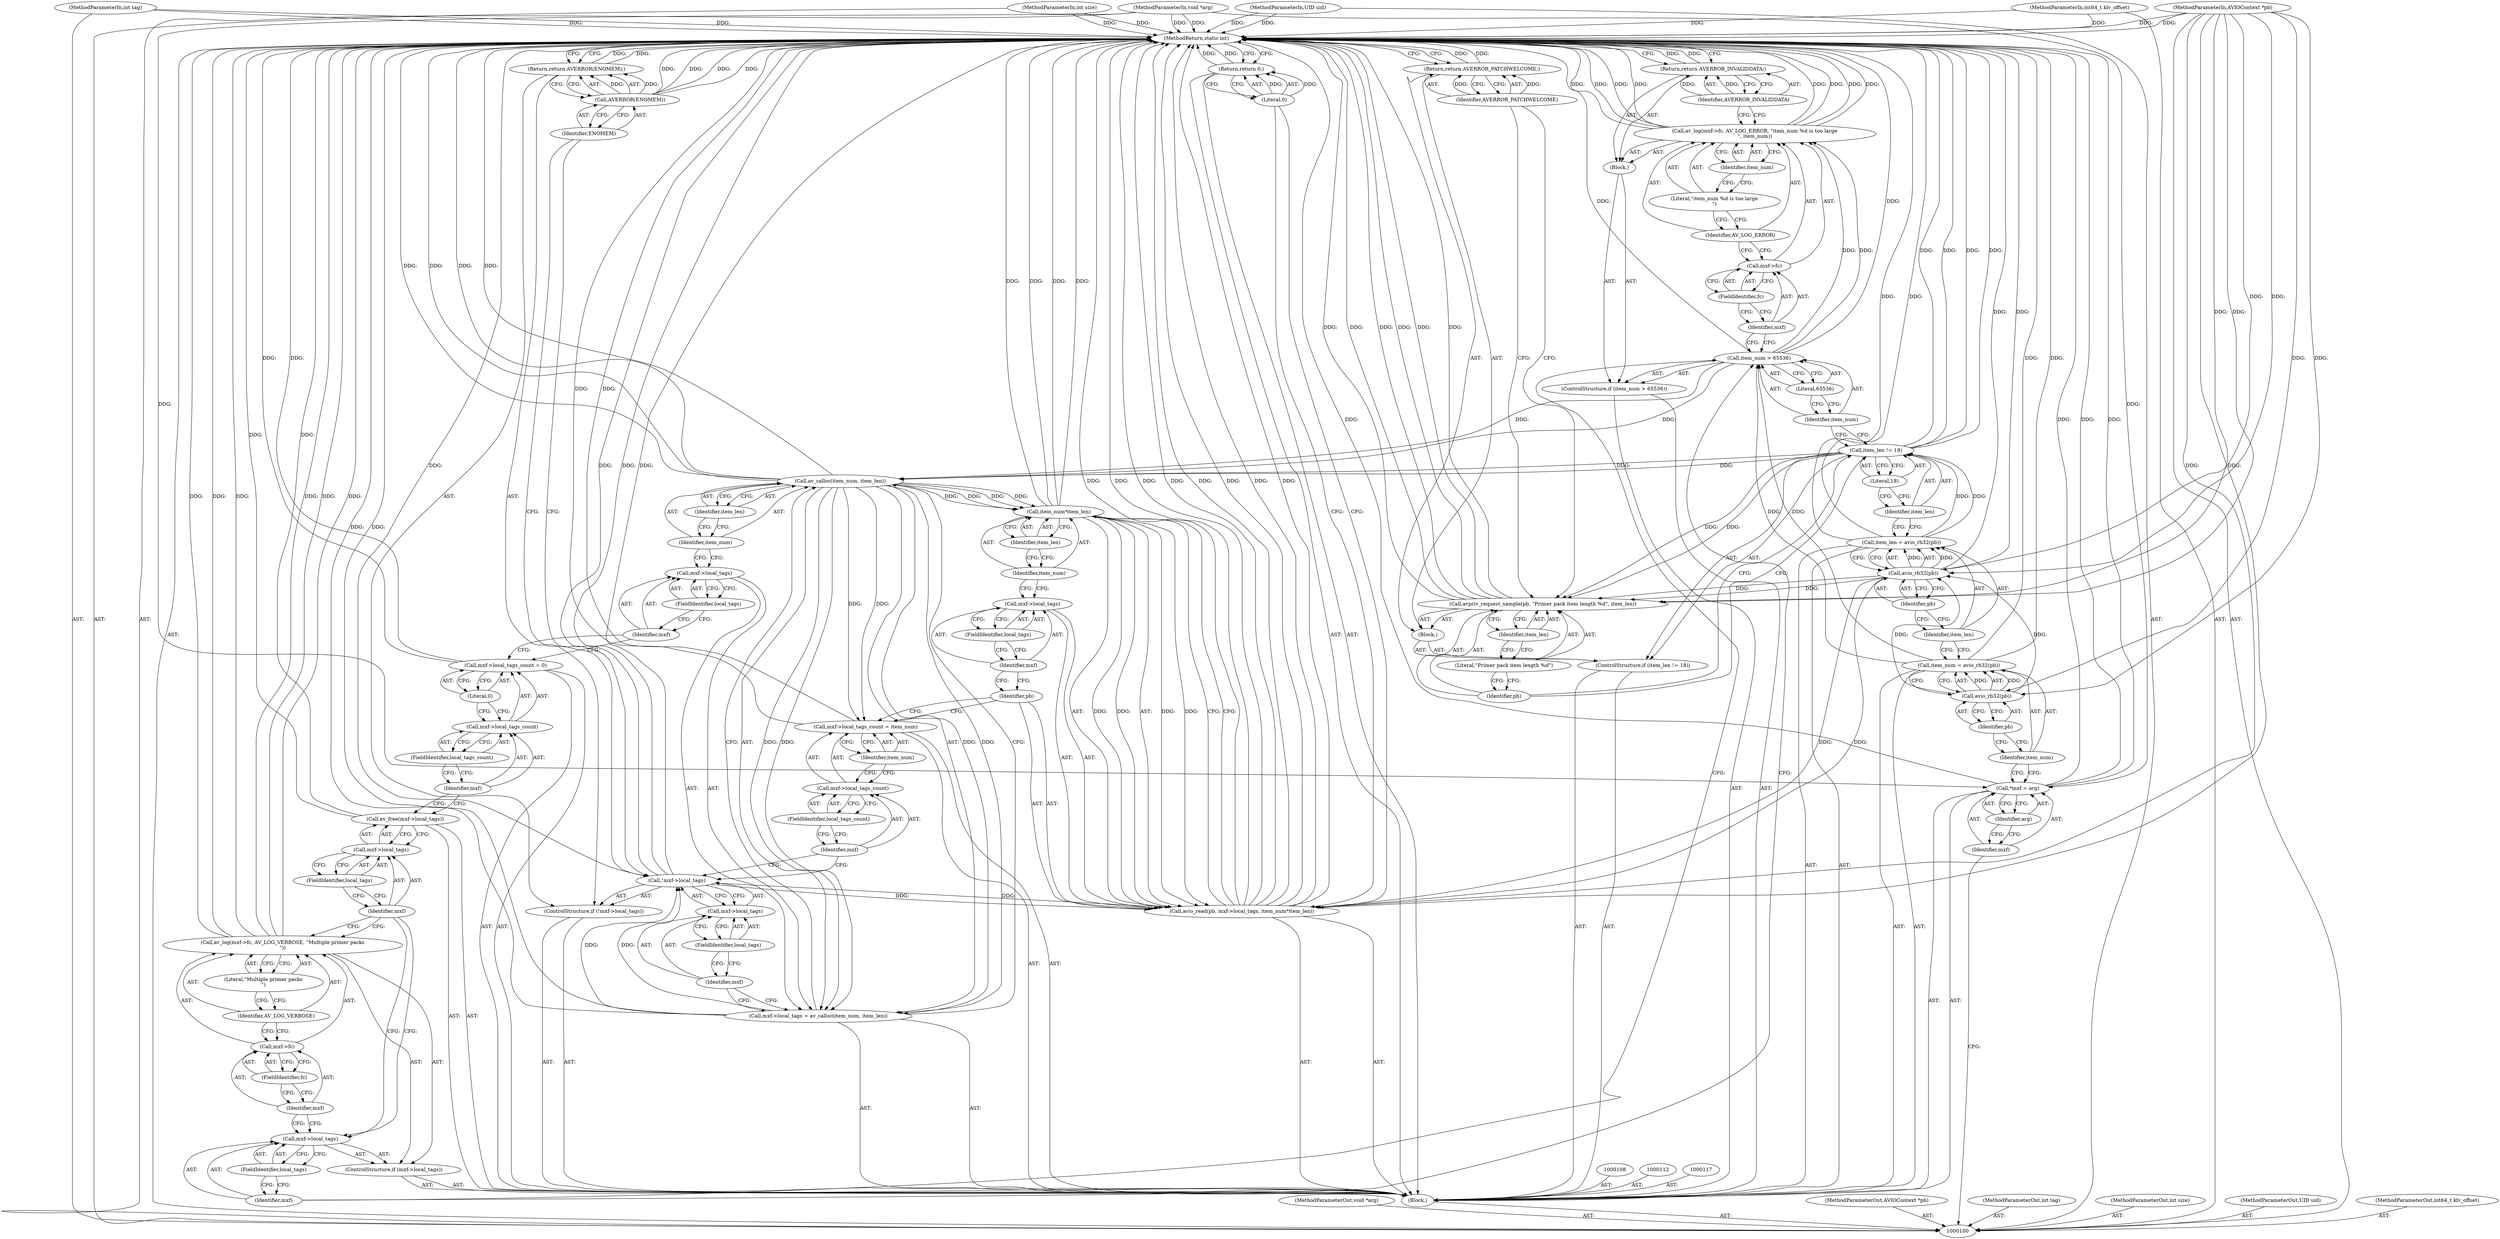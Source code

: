 digraph "1_FFmpeg_9d00fb9d70ee8c0cc7002b89318c5be00f1bbdad" {
"1000196" [label="(MethodReturn,static int)"];
"1000101" [label="(MethodParameterIn,void *arg)"];
"1000272" [label="(MethodParameterOut,void *arg)"];
"1000102" [label="(MethodParameterIn,AVIOContext *pb)"];
"1000273" [label="(MethodParameterOut,AVIOContext *pb)"];
"1000103" [label="(MethodParameterIn,int tag)"];
"1000274" [label="(MethodParameterOut,int tag)"];
"1000104" [label="(MethodParameterIn,int size)"];
"1000275" [label="(MethodParameterOut,int size)"];
"1000105" [label="(MethodParameterIn,UID uid)"];
"1000276" [label="(MethodParameterOut,UID uid)"];
"1000106" [label="(MethodParameterIn,int64_t klv_offset)"];
"1000277" [label="(MethodParameterOut,int64_t klv_offset)"];
"1000136" [label="(Literal,65536)"];
"1000137" [label="(Block,)"];
"1000133" [label="(ControlStructure,if (item_num > 65536))"];
"1000134" [label="(Call,item_num > 65536)"];
"1000135" [label="(Identifier,item_num)"];
"1000139" [label="(Call,mxf->fc)"];
"1000140" [label="(Identifier,mxf)"];
"1000141" [label="(FieldIdentifier,fc)"];
"1000142" [label="(Identifier,AV_LOG_ERROR)"];
"1000143" [label="(Literal,\"item_num %d is too large\n\")"];
"1000144" [label="(Identifier,item_num)"];
"1000138" [label="(Call,av_log(mxf->fc, AV_LOG_ERROR, \"item_num %d is too large\n\", item_num))"];
"1000146" [label="(Identifier,AVERROR_INVALIDDATA)"];
"1000145" [label="(Return,return AVERROR_INVALIDDATA;)"];
"1000150" [label="(FieldIdentifier,local_tags)"];
"1000147" [label="(ControlStructure,if (mxf->local_tags))"];
"1000148" [label="(Call,mxf->local_tags)"];
"1000149" [label="(Identifier,mxf)"];
"1000152" [label="(Call,mxf->fc)"];
"1000153" [label="(Identifier,mxf)"];
"1000154" [label="(FieldIdentifier,fc)"];
"1000155" [label="(Identifier,AV_LOG_VERBOSE)"];
"1000156" [label="(Literal,\"Multiple primer packs\n\")"];
"1000151" [label="(Call,av_log(mxf->fc, AV_LOG_VERBOSE, \"Multiple primer packs\n\"))"];
"1000158" [label="(Call,mxf->local_tags)"];
"1000159" [label="(Identifier,mxf)"];
"1000160" [label="(FieldIdentifier,local_tags)"];
"1000157" [label="(Call,av_free(mxf->local_tags))"];
"1000165" [label="(Literal,0)"];
"1000161" [label="(Call,mxf->local_tags_count = 0)"];
"1000162" [label="(Call,mxf->local_tags_count)"];
"1000163" [label="(Identifier,mxf)"];
"1000164" [label="(FieldIdentifier,local_tags_count)"];
"1000170" [label="(Call,av_calloc(item_num, item_len))"];
"1000171" [label="(Identifier,item_num)"];
"1000166" [label="(Call,mxf->local_tags = av_calloc(item_num, item_len))"];
"1000167" [label="(Call,mxf->local_tags)"];
"1000168" [label="(Identifier,mxf)"];
"1000172" [label="(Identifier,item_len)"];
"1000169" [label="(FieldIdentifier,local_tags)"];
"1000107" [label="(Block,)"];
"1000177" [label="(FieldIdentifier,local_tags)"];
"1000173" [label="(ControlStructure,if (!mxf->local_tags))"];
"1000174" [label="(Call,!mxf->local_tags)"];
"1000175" [label="(Call,mxf->local_tags)"];
"1000176" [label="(Identifier,mxf)"];
"1000179" [label="(Call,AVERROR(ENOMEM))"];
"1000180" [label="(Identifier,ENOMEM)"];
"1000178" [label="(Return,return AVERROR(ENOMEM);)"];
"1000185" [label="(Identifier,item_num)"];
"1000181" [label="(Call,mxf->local_tags_count = item_num)"];
"1000182" [label="(Call,mxf->local_tags_count)"];
"1000183" [label="(Identifier,mxf)"];
"1000184" [label="(FieldIdentifier,local_tags_count)"];
"1000187" [label="(Identifier,pb)"];
"1000188" [label="(Call,mxf->local_tags)"];
"1000189" [label="(Identifier,mxf)"];
"1000190" [label="(FieldIdentifier,local_tags)"];
"1000191" [label="(Call,item_num*item_len)"];
"1000192" [label="(Identifier,item_num)"];
"1000186" [label="(Call,avio_read(pb, mxf->local_tags, item_num*item_len))"];
"1000193" [label="(Identifier,item_len)"];
"1000195" [label="(Literal,0)"];
"1000194" [label="(Return,return 0;)"];
"1000109" [label="(Call,*mxf = arg)"];
"1000110" [label="(Identifier,mxf)"];
"1000111" [label="(Identifier,arg)"];
"1000115" [label="(Call,avio_rb32(pb))"];
"1000116" [label="(Identifier,pb)"];
"1000113" [label="(Call,item_num = avio_rb32(pb))"];
"1000114" [label="(Identifier,item_num)"];
"1000120" [label="(Call,avio_rb32(pb))"];
"1000121" [label="(Identifier,pb)"];
"1000118" [label="(Call,item_len = avio_rb32(pb))"];
"1000119" [label="(Identifier,item_len)"];
"1000125" [label="(Literal,18)"];
"1000126" [label="(Block,)"];
"1000122" [label="(ControlStructure,if (item_len != 18))"];
"1000123" [label="(Call,item_len != 18)"];
"1000124" [label="(Identifier,item_len)"];
"1000128" [label="(Identifier,pb)"];
"1000129" [label="(Literal,\"Primer pack item length %d\")"];
"1000130" [label="(Identifier,item_len)"];
"1000127" [label="(Call,avpriv_request_sample(pb, \"Primer pack item length %d\", item_len))"];
"1000132" [label="(Identifier,AVERROR_PATCHWELCOME)"];
"1000131" [label="(Return,return AVERROR_PATCHWELCOME;)"];
"1000196" -> "1000100"  [label="AST: "];
"1000196" -> "1000131"  [label="CFG: "];
"1000196" -> "1000145"  [label="CFG: "];
"1000196" -> "1000178"  [label="CFG: "];
"1000196" -> "1000194"  [label="CFG: "];
"1000145" -> "1000196"  [label="DDG: "];
"1000194" -> "1000196"  [label="DDG: "];
"1000151" -> "1000196"  [label="DDG: "];
"1000151" -> "1000196"  [label="DDG: "];
"1000151" -> "1000196"  [label="DDG: "];
"1000157" -> "1000196"  [label="DDG: "];
"1000105" -> "1000196"  [label="DDG: "];
"1000113" -> "1000196"  [label="DDG: "];
"1000127" -> "1000196"  [label="DDG: "];
"1000127" -> "1000196"  [label="DDG: "];
"1000127" -> "1000196"  [label="DDG: "];
"1000102" -> "1000196"  [label="DDG: "];
"1000170" -> "1000196"  [label="DDG: "];
"1000170" -> "1000196"  [label="DDG: "];
"1000166" -> "1000196"  [label="DDG: "];
"1000161" -> "1000196"  [label="DDG: "];
"1000123" -> "1000196"  [label="DDG: "];
"1000123" -> "1000196"  [label="DDG: "];
"1000181" -> "1000196"  [label="DDG: "];
"1000186" -> "1000196"  [label="DDG: "];
"1000186" -> "1000196"  [label="DDG: "];
"1000186" -> "1000196"  [label="DDG: "];
"1000186" -> "1000196"  [label="DDG: "];
"1000138" -> "1000196"  [label="DDG: "];
"1000138" -> "1000196"  [label="DDG: "];
"1000138" -> "1000196"  [label="DDG: "];
"1000138" -> "1000196"  [label="DDG: "];
"1000179" -> "1000196"  [label="DDG: "];
"1000179" -> "1000196"  [label="DDG: "];
"1000104" -> "1000196"  [label="DDG: "];
"1000103" -> "1000196"  [label="DDG: "];
"1000134" -> "1000196"  [label="DDG: "];
"1000120" -> "1000196"  [label="DDG: "];
"1000191" -> "1000196"  [label="DDG: "];
"1000191" -> "1000196"  [label="DDG: "];
"1000101" -> "1000196"  [label="DDG: "];
"1000109" -> "1000196"  [label="DDG: "];
"1000109" -> "1000196"  [label="DDG: "];
"1000118" -> "1000196"  [label="DDG: "];
"1000174" -> "1000196"  [label="DDG: "];
"1000174" -> "1000196"  [label="DDG: "];
"1000106" -> "1000196"  [label="DDG: "];
"1000178" -> "1000196"  [label="DDG: "];
"1000131" -> "1000196"  [label="DDG: "];
"1000101" -> "1000100"  [label="AST: "];
"1000101" -> "1000196"  [label="DDG: "];
"1000101" -> "1000109"  [label="DDG: "];
"1000272" -> "1000100"  [label="AST: "];
"1000102" -> "1000100"  [label="AST: "];
"1000102" -> "1000196"  [label="DDG: "];
"1000102" -> "1000115"  [label="DDG: "];
"1000102" -> "1000120"  [label="DDG: "];
"1000102" -> "1000127"  [label="DDG: "];
"1000102" -> "1000186"  [label="DDG: "];
"1000273" -> "1000100"  [label="AST: "];
"1000103" -> "1000100"  [label="AST: "];
"1000103" -> "1000196"  [label="DDG: "];
"1000274" -> "1000100"  [label="AST: "];
"1000104" -> "1000100"  [label="AST: "];
"1000104" -> "1000196"  [label="DDG: "];
"1000275" -> "1000100"  [label="AST: "];
"1000105" -> "1000100"  [label="AST: "];
"1000105" -> "1000196"  [label="DDG: "];
"1000276" -> "1000100"  [label="AST: "];
"1000106" -> "1000100"  [label="AST: "];
"1000106" -> "1000196"  [label="DDG: "];
"1000277" -> "1000100"  [label="AST: "];
"1000136" -> "1000134"  [label="AST: "];
"1000136" -> "1000135"  [label="CFG: "];
"1000134" -> "1000136"  [label="CFG: "];
"1000137" -> "1000133"  [label="AST: "];
"1000138" -> "1000137"  [label="AST: "];
"1000145" -> "1000137"  [label="AST: "];
"1000133" -> "1000107"  [label="AST: "];
"1000134" -> "1000133"  [label="AST: "];
"1000137" -> "1000133"  [label="AST: "];
"1000134" -> "1000133"  [label="AST: "];
"1000134" -> "1000136"  [label="CFG: "];
"1000135" -> "1000134"  [label="AST: "];
"1000136" -> "1000134"  [label="AST: "];
"1000140" -> "1000134"  [label="CFG: "];
"1000149" -> "1000134"  [label="CFG: "];
"1000134" -> "1000196"  [label="DDG: "];
"1000113" -> "1000134"  [label="DDG: "];
"1000134" -> "1000138"  [label="DDG: "];
"1000134" -> "1000170"  [label="DDG: "];
"1000135" -> "1000134"  [label="AST: "];
"1000135" -> "1000123"  [label="CFG: "];
"1000136" -> "1000135"  [label="CFG: "];
"1000139" -> "1000138"  [label="AST: "];
"1000139" -> "1000141"  [label="CFG: "];
"1000140" -> "1000139"  [label="AST: "];
"1000141" -> "1000139"  [label="AST: "];
"1000142" -> "1000139"  [label="CFG: "];
"1000140" -> "1000139"  [label="AST: "];
"1000140" -> "1000134"  [label="CFG: "];
"1000141" -> "1000140"  [label="CFG: "];
"1000141" -> "1000139"  [label="AST: "];
"1000141" -> "1000140"  [label="CFG: "];
"1000139" -> "1000141"  [label="CFG: "];
"1000142" -> "1000138"  [label="AST: "];
"1000142" -> "1000139"  [label="CFG: "];
"1000143" -> "1000142"  [label="CFG: "];
"1000143" -> "1000138"  [label="AST: "];
"1000143" -> "1000142"  [label="CFG: "];
"1000144" -> "1000143"  [label="CFG: "];
"1000144" -> "1000138"  [label="AST: "];
"1000144" -> "1000143"  [label="CFG: "];
"1000138" -> "1000144"  [label="CFG: "];
"1000138" -> "1000137"  [label="AST: "];
"1000138" -> "1000144"  [label="CFG: "];
"1000139" -> "1000138"  [label="AST: "];
"1000142" -> "1000138"  [label="AST: "];
"1000143" -> "1000138"  [label="AST: "];
"1000144" -> "1000138"  [label="AST: "];
"1000146" -> "1000138"  [label="CFG: "];
"1000138" -> "1000196"  [label="DDG: "];
"1000138" -> "1000196"  [label="DDG: "];
"1000138" -> "1000196"  [label="DDG: "];
"1000138" -> "1000196"  [label="DDG: "];
"1000134" -> "1000138"  [label="DDG: "];
"1000146" -> "1000145"  [label="AST: "];
"1000146" -> "1000138"  [label="CFG: "];
"1000145" -> "1000146"  [label="CFG: "];
"1000146" -> "1000145"  [label="DDG: "];
"1000145" -> "1000137"  [label="AST: "];
"1000145" -> "1000146"  [label="CFG: "];
"1000146" -> "1000145"  [label="AST: "];
"1000196" -> "1000145"  [label="CFG: "];
"1000145" -> "1000196"  [label="DDG: "];
"1000146" -> "1000145"  [label="DDG: "];
"1000150" -> "1000148"  [label="AST: "];
"1000150" -> "1000149"  [label="CFG: "];
"1000148" -> "1000150"  [label="CFG: "];
"1000147" -> "1000107"  [label="AST: "];
"1000148" -> "1000147"  [label="AST: "];
"1000151" -> "1000147"  [label="AST: "];
"1000148" -> "1000147"  [label="AST: "];
"1000148" -> "1000150"  [label="CFG: "];
"1000149" -> "1000148"  [label="AST: "];
"1000150" -> "1000148"  [label="AST: "];
"1000153" -> "1000148"  [label="CFG: "];
"1000159" -> "1000148"  [label="CFG: "];
"1000149" -> "1000148"  [label="AST: "];
"1000149" -> "1000134"  [label="CFG: "];
"1000150" -> "1000149"  [label="CFG: "];
"1000152" -> "1000151"  [label="AST: "];
"1000152" -> "1000154"  [label="CFG: "];
"1000153" -> "1000152"  [label="AST: "];
"1000154" -> "1000152"  [label="AST: "];
"1000155" -> "1000152"  [label="CFG: "];
"1000153" -> "1000152"  [label="AST: "];
"1000153" -> "1000148"  [label="CFG: "];
"1000154" -> "1000153"  [label="CFG: "];
"1000154" -> "1000152"  [label="AST: "];
"1000154" -> "1000153"  [label="CFG: "];
"1000152" -> "1000154"  [label="CFG: "];
"1000155" -> "1000151"  [label="AST: "];
"1000155" -> "1000152"  [label="CFG: "];
"1000156" -> "1000155"  [label="CFG: "];
"1000156" -> "1000151"  [label="AST: "];
"1000156" -> "1000155"  [label="CFG: "];
"1000151" -> "1000156"  [label="CFG: "];
"1000151" -> "1000147"  [label="AST: "];
"1000151" -> "1000156"  [label="CFG: "];
"1000152" -> "1000151"  [label="AST: "];
"1000155" -> "1000151"  [label="AST: "];
"1000156" -> "1000151"  [label="AST: "];
"1000159" -> "1000151"  [label="CFG: "];
"1000151" -> "1000196"  [label="DDG: "];
"1000151" -> "1000196"  [label="DDG: "];
"1000151" -> "1000196"  [label="DDG: "];
"1000158" -> "1000157"  [label="AST: "];
"1000158" -> "1000160"  [label="CFG: "];
"1000159" -> "1000158"  [label="AST: "];
"1000160" -> "1000158"  [label="AST: "];
"1000157" -> "1000158"  [label="CFG: "];
"1000159" -> "1000158"  [label="AST: "];
"1000159" -> "1000151"  [label="CFG: "];
"1000159" -> "1000148"  [label="CFG: "];
"1000160" -> "1000159"  [label="CFG: "];
"1000160" -> "1000158"  [label="AST: "];
"1000160" -> "1000159"  [label="CFG: "];
"1000158" -> "1000160"  [label="CFG: "];
"1000157" -> "1000107"  [label="AST: "];
"1000157" -> "1000158"  [label="CFG: "];
"1000158" -> "1000157"  [label="AST: "];
"1000163" -> "1000157"  [label="CFG: "];
"1000157" -> "1000196"  [label="DDG: "];
"1000165" -> "1000161"  [label="AST: "];
"1000165" -> "1000162"  [label="CFG: "];
"1000161" -> "1000165"  [label="CFG: "];
"1000161" -> "1000107"  [label="AST: "];
"1000161" -> "1000165"  [label="CFG: "];
"1000162" -> "1000161"  [label="AST: "];
"1000165" -> "1000161"  [label="AST: "];
"1000168" -> "1000161"  [label="CFG: "];
"1000161" -> "1000196"  [label="DDG: "];
"1000162" -> "1000161"  [label="AST: "];
"1000162" -> "1000164"  [label="CFG: "];
"1000163" -> "1000162"  [label="AST: "];
"1000164" -> "1000162"  [label="AST: "];
"1000165" -> "1000162"  [label="CFG: "];
"1000163" -> "1000162"  [label="AST: "];
"1000163" -> "1000157"  [label="CFG: "];
"1000164" -> "1000163"  [label="CFG: "];
"1000164" -> "1000162"  [label="AST: "];
"1000164" -> "1000163"  [label="CFG: "];
"1000162" -> "1000164"  [label="CFG: "];
"1000170" -> "1000166"  [label="AST: "];
"1000170" -> "1000172"  [label="CFG: "];
"1000171" -> "1000170"  [label="AST: "];
"1000172" -> "1000170"  [label="AST: "];
"1000166" -> "1000170"  [label="CFG: "];
"1000170" -> "1000196"  [label="DDG: "];
"1000170" -> "1000196"  [label="DDG: "];
"1000170" -> "1000166"  [label="DDG: "];
"1000170" -> "1000166"  [label="DDG: "];
"1000134" -> "1000170"  [label="DDG: "];
"1000123" -> "1000170"  [label="DDG: "];
"1000170" -> "1000181"  [label="DDG: "];
"1000170" -> "1000191"  [label="DDG: "];
"1000170" -> "1000191"  [label="DDG: "];
"1000171" -> "1000170"  [label="AST: "];
"1000171" -> "1000167"  [label="CFG: "];
"1000172" -> "1000171"  [label="CFG: "];
"1000166" -> "1000107"  [label="AST: "];
"1000166" -> "1000170"  [label="CFG: "];
"1000167" -> "1000166"  [label="AST: "];
"1000170" -> "1000166"  [label="AST: "];
"1000176" -> "1000166"  [label="CFG: "];
"1000166" -> "1000196"  [label="DDG: "];
"1000170" -> "1000166"  [label="DDG: "];
"1000170" -> "1000166"  [label="DDG: "];
"1000166" -> "1000174"  [label="DDG: "];
"1000167" -> "1000166"  [label="AST: "];
"1000167" -> "1000169"  [label="CFG: "];
"1000168" -> "1000167"  [label="AST: "];
"1000169" -> "1000167"  [label="AST: "];
"1000171" -> "1000167"  [label="CFG: "];
"1000168" -> "1000167"  [label="AST: "];
"1000168" -> "1000161"  [label="CFG: "];
"1000169" -> "1000168"  [label="CFG: "];
"1000172" -> "1000170"  [label="AST: "];
"1000172" -> "1000171"  [label="CFG: "];
"1000170" -> "1000172"  [label="CFG: "];
"1000169" -> "1000167"  [label="AST: "];
"1000169" -> "1000168"  [label="CFG: "];
"1000167" -> "1000169"  [label="CFG: "];
"1000107" -> "1000100"  [label="AST: "];
"1000108" -> "1000107"  [label="AST: "];
"1000109" -> "1000107"  [label="AST: "];
"1000112" -> "1000107"  [label="AST: "];
"1000113" -> "1000107"  [label="AST: "];
"1000117" -> "1000107"  [label="AST: "];
"1000118" -> "1000107"  [label="AST: "];
"1000122" -> "1000107"  [label="AST: "];
"1000133" -> "1000107"  [label="AST: "];
"1000147" -> "1000107"  [label="AST: "];
"1000157" -> "1000107"  [label="AST: "];
"1000161" -> "1000107"  [label="AST: "];
"1000166" -> "1000107"  [label="AST: "];
"1000173" -> "1000107"  [label="AST: "];
"1000181" -> "1000107"  [label="AST: "];
"1000186" -> "1000107"  [label="AST: "];
"1000194" -> "1000107"  [label="AST: "];
"1000177" -> "1000175"  [label="AST: "];
"1000177" -> "1000176"  [label="CFG: "];
"1000175" -> "1000177"  [label="CFG: "];
"1000173" -> "1000107"  [label="AST: "];
"1000174" -> "1000173"  [label="AST: "];
"1000178" -> "1000173"  [label="AST: "];
"1000174" -> "1000173"  [label="AST: "];
"1000174" -> "1000175"  [label="CFG: "];
"1000175" -> "1000174"  [label="AST: "];
"1000180" -> "1000174"  [label="CFG: "];
"1000183" -> "1000174"  [label="CFG: "];
"1000174" -> "1000196"  [label="DDG: "];
"1000174" -> "1000196"  [label="DDG: "];
"1000166" -> "1000174"  [label="DDG: "];
"1000174" -> "1000186"  [label="DDG: "];
"1000175" -> "1000174"  [label="AST: "];
"1000175" -> "1000177"  [label="CFG: "];
"1000176" -> "1000175"  [label="AST: "];
"1000177" -> "1000175"  [label="AST: "];
"1000174" -> "1000175"  [label="CFG: "];
"1000176" -> "1000175"  [label="AST: "];
"1000176" -> "1000166"  [label="CFG: "];
"1000177" -> "1000176"  [label="CFG: "];
"1000179" -> "1000178"  [label="AST: "];
"1000179" -> "1000180"  [label="CFG: "];
"1000180" -> "1000179"  [label="AST: "];
"1000178" -> "1000179"  [label="CFG: "];
"1000179" -> "1000196"  [label="DDG: "];
"1000179" -> "1000196"  [label="DDG: "];
"1000179" -> "1000178"  [label="DDG: "];
"1000180" -> "1000179"  [label="AST: "];
"1000180" -> "1000174"  [label="CFG: "];
"1000179" -> "1000180"  [label="CFG: "];
"1000178" -> "1000173"  [label="AST: "];
"1000178" -> "1000179"  [label="CFG: "];
"1000179" -> "1000178"  [label="AST: "];
"1000196" -> "1000178"  [label="CFG: "];
"1000178" -> "1000196"  [label="DDG: "];
"1000179" -> "1000178"  [label="DDG: "];
"1000185" -> "1000181"  [label="AST: "];
"1000185" -> "1000182"  [label="CFG: "];
"1000181" -> "1000185"  [label="CFG: "];
"1000181" -> "1000107"  [label="AST: "];
"1000181" -> "1000185"  [label="CFG: "];
"1000182" -> "1000181"  [label="AST: "];
"1000185" -> "1000181"  [label="AST: "];
"1000187" -> "1000181"  [label="CFG: "];
"1000181" -> "1000196"  [label="DDG: "];
"1000170" -> "1000181"  [label="DDG: "];
"1000182" -> "1000181"  [label="AST: "];
"1000182" -> "1000184"  [label="CFG: "];
"1000183" -> "1000182"  [label="AST: "];
"1000184" -> "1000182"  [label="AST: "];
"1000185" -> "1000182"  [label="CFG: "];
"1000183" -> "1000182"  [label="AST: "];
"1000183" -> "1000174"  [label="CFG: "];
"1000184" -> "1000183"  [label="CFG: "];
"1000184" -> "1000182"  [label="AST: "];
"1000184" -> "1000183"  [label="CFG: "];
"1000182" -> "1000184"  [label="CFG: "];
"1000187" -> "1000186"  [label="AST: "];
"1000187" -> "1000181"  [label="CFG: "];
"1000189" -> "1000187"  [label="CFG: "];
"1000188" -> "1000186"  [label="AST: "];
"1000188" -> "1000190"  [label="CFG: "];
"1000189" -> "1000188"  [label="AST: "];
"1000190" -> "1000188"  [label="AST: "];
"1000192" -> "1000188"  [label="CFG: "];
"1000189" -> "1000188"  [label="AST: "];
"1000189" -> "1000187"  [label="CFG: "];
"1000190" -> "1000189"  [label="CFG: "];
"1000190" -> "1000188"  [label="AST: "];
"1000190" -> "1000189"  [label="CFG: "];
"1000188" -> "1000190"  [label="CFG: "];
"1000191" -> "1000186"  [label="AST: "];
"1000191" -> "1000193"  [label="CFG: "];
"1000192" -> "1000191"  [label="AST: "];
"1000193" -> "1000191"  [label="AST: "];
"1000186" -> "1000191"  [label="CFG: "];
"1000191" -> "1000196"  [label="DDG: "];
"1000191" -> "1000196"  [label="DDG: "];
"1000191" -> "1000186"  [label="DDG: "];
"1000191" -> "1000186"  [label="DDG: "];
"1000170" -> "1000191"  [label="DDG: "];
"1000170" -> "1000191"  [label="DDG: "];
"1000192" -> "1000191"  [label="AST: "];
"1000192" -> "1000188"  [label="CFG: "];
"1000193" -> "1000192"  [label="CFG: "];
"1000186" -> "1000107"  [label="AST: "];
"1000186" -> "1000191"  [label="CFG: "];
"1000187" -> "1000186"  [label="AST: "];
"1000188" -> "1000186"  [label="AST: "];
"1000191" -> "1000186"  [label="AST: "];
"1000195" -> "1000186"  [label="CFG: "];
"1000186" -> "1000196"  [label="DDG: "];
"1000186" -> "1000196"  [label="DDG: "];
"1000186" -> "1000196"  [label="DDG: "];
"1000186" -> "1000196"  [label="DDG: "];
"1000120" -> "1000186"  [label="DDG: "];
"1000102" -> "1000186"  [label="DDG: "];
"1000174" -> "1000186"  [label="DDG: "];
"1000191" -> "1000186"  [label="DDG: "];
"1000191" -> "1000186"  [label="DDG: "];
"1000193" -> "1000191"  [label="AST: "];
"1000193" -> "1000192"  [label="CFG: "];
"1000191" -> "1000193"  [label="CFG: "];
"1000195" -> "1000194"  [label="AST: "];
"1000195" -> "1000186"  [label="CFG: "];
"1000194" -> "1000195"  [label="CFG: "];
"1000195" -> "1000194"  [label="DDG: "];
"1000194" -> "1000107"  [label="AST: "];
"1000194" -> "1000195"  [label="CFG: "];
"1000195" -> "1000194"  [label="AST: "];
"1000196" -> "1000194"  [label="CFG: "];
"1000194" -> "1000196"  [label="DDG: "];
"1000195" -> "1000194"  [label="DDG: "];
"1000109" -> "1000107"  [label="AST: "];
"1000109" -> "1000111"  [label="CFG: "];
"1000110" -> "1000109"  [label="AST: "];
"1000111" -> "1000109"  [label="AST: "];
"1000114" -> "1000109"  [label="CFG: "];
"1000109" -> "1000196"  [label="DDG: "];
"1000109" -> "1000196"  [label="DDG: "];
"1000101" -> "1000109"  [label="DDG: "];
"1000110" -> "1000109"  [label="AST: "];
"1000110" -> "1000100"  [label="CFG: "];
"1000111" -> "1000110"  [label="CFG: "];
"1000111" -> "1000109"  [label="AST: "];
"1000111" -> "1000110"  [label="CFG: "];
"1000109" -> "1000111"  [label="CFG: "];
"1000115" -> "1000113"  [label="AST: "];
"1000115" -> "1000116"  [label="CFG: "];
"1000116" -> "1000115"  [label="AST: "];
"1000113" -> "1000115"  [label="CFG: "];
"1000115" -> "1000113"  [label="DDG: "];
"1000102" -> "1000115"  [label="DDG: "];
"1000115" -> "1000120"  [label="DDG: "];
"1000116" -> "1000115"  [label="AST: "];
"1000116" -> "1000114"  [label="CFG: "];
"1000115" -> "1000116"  [label="CFG: "];
"1000113" -> "1000107"  [label="AST: "];
"1000113" -> "1000115"  [label="CFG: "];
"1000114" -> "1000113"  [label="AST: "];
"1000115" -> "1000113"  [label="AST: "];
"1000119" -> "1000113"  [label="CFG: "];
"1000113" -> "1000196"  [label="DDG: "];
"1000115" -> "1000113"  [label="DDG: "];
"1000113" -> "1000134"  [label="DDG: "];
"1000114" -> "1000113"  [label="AST: "];
"1000114" -> "1000109"  [label="CFG: "];
"1000116" -> "1000114"  [label="CFG: "];
"1000120" -> "1000118"  [label="AST: "];
"1000120" -> "1000121"  [label="CFG: "];
"1000121" -> "1000120"  [label="AST: "];
"1000118" -> "1000120"  [label="CFG: "];
"1000120" -> "1000196"  [label="DDG: "];
"1000120" -> "1000118"  [label="DDG: "];
"1000115" -> "1000120"  [label="DDG: "];
"1000102" -> "1000120"  [label="DDG: "];
"1000120" -> "1000127"  [label="DDG: "];
"1000120" -> "1000186"  [label="DDG: "];
"1000121" -> "1000120"  [label="AST: "];
"1000121" -> "1000119"  [label="CFG: "];
"1000120" -> "1000121"  [label="CFG: "];
"1000118" -> "1000107"  [label="AST: "];
"1000118" -> "1000120"  [label="CFG: "];
"1000119" -> "1000118"  [label="AST: "];
"1000120" -> "1000118"  [label="AST: "];
"1000124" -> "1000118"  [label="CFG: "];
"1000118" -> "1000196"  [label="DDG: "];
"1000120" -> "1000118"  [label="DDG: "];
"1000118" -> "1000123"  [label="DDG: "];
"1000119" -> "1000118"  [label="AST: "];
"1000119" -> "1000113"  [label="CFG: "];
"1000121" -> "1000119"  [label="CFG: "];
"1000125" -> "1000123"  [label="AST: "];
"1000125" -> "1000124"  [label="CFG: "];
"1000123" -> "1000125"  [label="CFG: "];
"1000126" -> "1000122"  [label="AST: "];
"1000127" -> "1000126"  [label="AST: "];
"1000131" -> "1000126"  [label="AST: "];
"1000122" -> "1000107"  [label="AST: "];
"1000123" -> "1000122"  [label="AST: "];
"1000126" -> "1000122"  [label="AST: "];
"1000123" -> "1000122"  [label="AST: "];
"1000123" -> "1000125"  [label="CFG: "];
"1000124" -> "1000123"  [label="AST: "];
"1000125" -> "1000123"  [label="AST: "];
"1000128" -> "1000123"  [label="CFG: "];
"1000135" -> "1000123"  [label="CFG: "];
"1000123" -> "1000196"  [label="DDG: "];
"1000123" -> "1000196"  [label="DDG: "];
"1000118" -> "1000123"  [label="DDG: "];
"1000123" -> "1000127"  [label="DDG: "];
"1000123" -> "1000170"  [label="DDG: "];
"1000124" -> "1000123"  [label="AST: "];
"1000124" -> "1000118"  [label="CFG: "];
"1000125" -> "1000124"  [label="CFG: "];
"1000128" -> "1000127"  [label="AST: "];
"1000128" -> "1000123"  [label="CFG: "];
"1000129" -> "1000128"  [label="CFG: "];
"1000129" -> "1000127"  [label="AST: "];
"1000129" -> "1000128"  [label="CFG: "];
"1000130" -> "1000129"  [label="CFG: "];
"1000130" -> "1000127"  [label="AST: "];
"1000130" -> "1000129"  [label="CFG: "];
"1000127" -> "1000130"  [label="CFG: "];
"1000127" -> "1000126"  [label="AST: "];
"1000127" -> "1000130"  [label="CFG: "];
"1000128" -> "1000127"  [label="AST: "];
"1000129" -> "1000127"  [label="AST: "];
"1000130" -> "1000127"  [label="AST: "];
"1000132" -> "1000127"  [label="CFG: "];
"1000127" -> "1000196"  [label="DDG: "];
"1000127" -> "1000196"  [label="DDG: "];
"1000127" -> "1000196"  [label="DDG: "];
"1000120" -> "1000127"  [label="DDG: "];
"1000102" -> "1000127"  [label="DDG: "];
"1000123" -> "1000127"  [label="DDG: "];
"1000132" -> "1000131"  [label="AST: "];
"1000132" -> "1000127"  [label="CFG: "];
"1000131" -> "1000132"  [label="CFG: "];
"1000132" -> "1000131"  [label="DDG: "];
"1000131" -> "1000126"  [label="AST: "];
"1000131" -> "1000132"  [label="CFG: "];
"1000132" -> "1000131"  [label="AST: "];
"1000196" -> "1000131"  [label="CFG: "];
"1000131" -> "1000196"  [label="DDG: "];
"1000132" -> "1000131"  [label="DDG: "];
}
